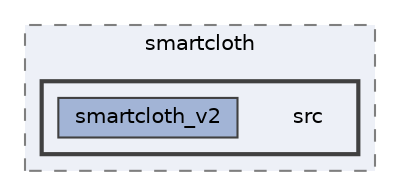 digraph "/Users/irenecasares/Desktop/SmartCloth/repositorio-GitHub/smartcloth/src"
{
 // LATEX_PDF_SIZE
  bgcolor="transparent";
  edge [fontname=Helvetica,fontsize=10,labelfontname=Helvetica,labelfontsize=10];
  node [fontname=Helvetica,fontsize=10,shape=box,height=0.2,width=0.4];
  compound=true
  subgraph clusterdir_6698f548fb04a8ac68707b69537ee06e {
    graph [ bgcolor="#edf0f7", pencolor="grey50", label="smartcloth", fontname=Helvetica,fontsize=10 style="filled,dashed", URL="dir_6698f548fb04a8ac68707b69537ee06e.html",tooltip=""]
  subgraph clusterdir_a2a37979c7997c91175022abb760c401 {
    graph [ bgcolor="#edf0f7", pencolor="grey25", label="", fontname=Helvetica,fontsize=10 style="filled,bold", URL="dir_a2a37979c7997c91175022abb760c401.html",tooltip=""]
    dir_a2a37979c7997c91175022abb760c401 [shape=plaintext, label="src"];
  dir_5ee69dbef00fff0ceee44c11a5f8790e [label="smartcloth_v2", fillcolor="#a2b4d6", color="grey25", style="filled", URL="dir_5ee69dbef00fff0ceee44c11a5f8790e.html",tooltip=""];
  }
  }
}
